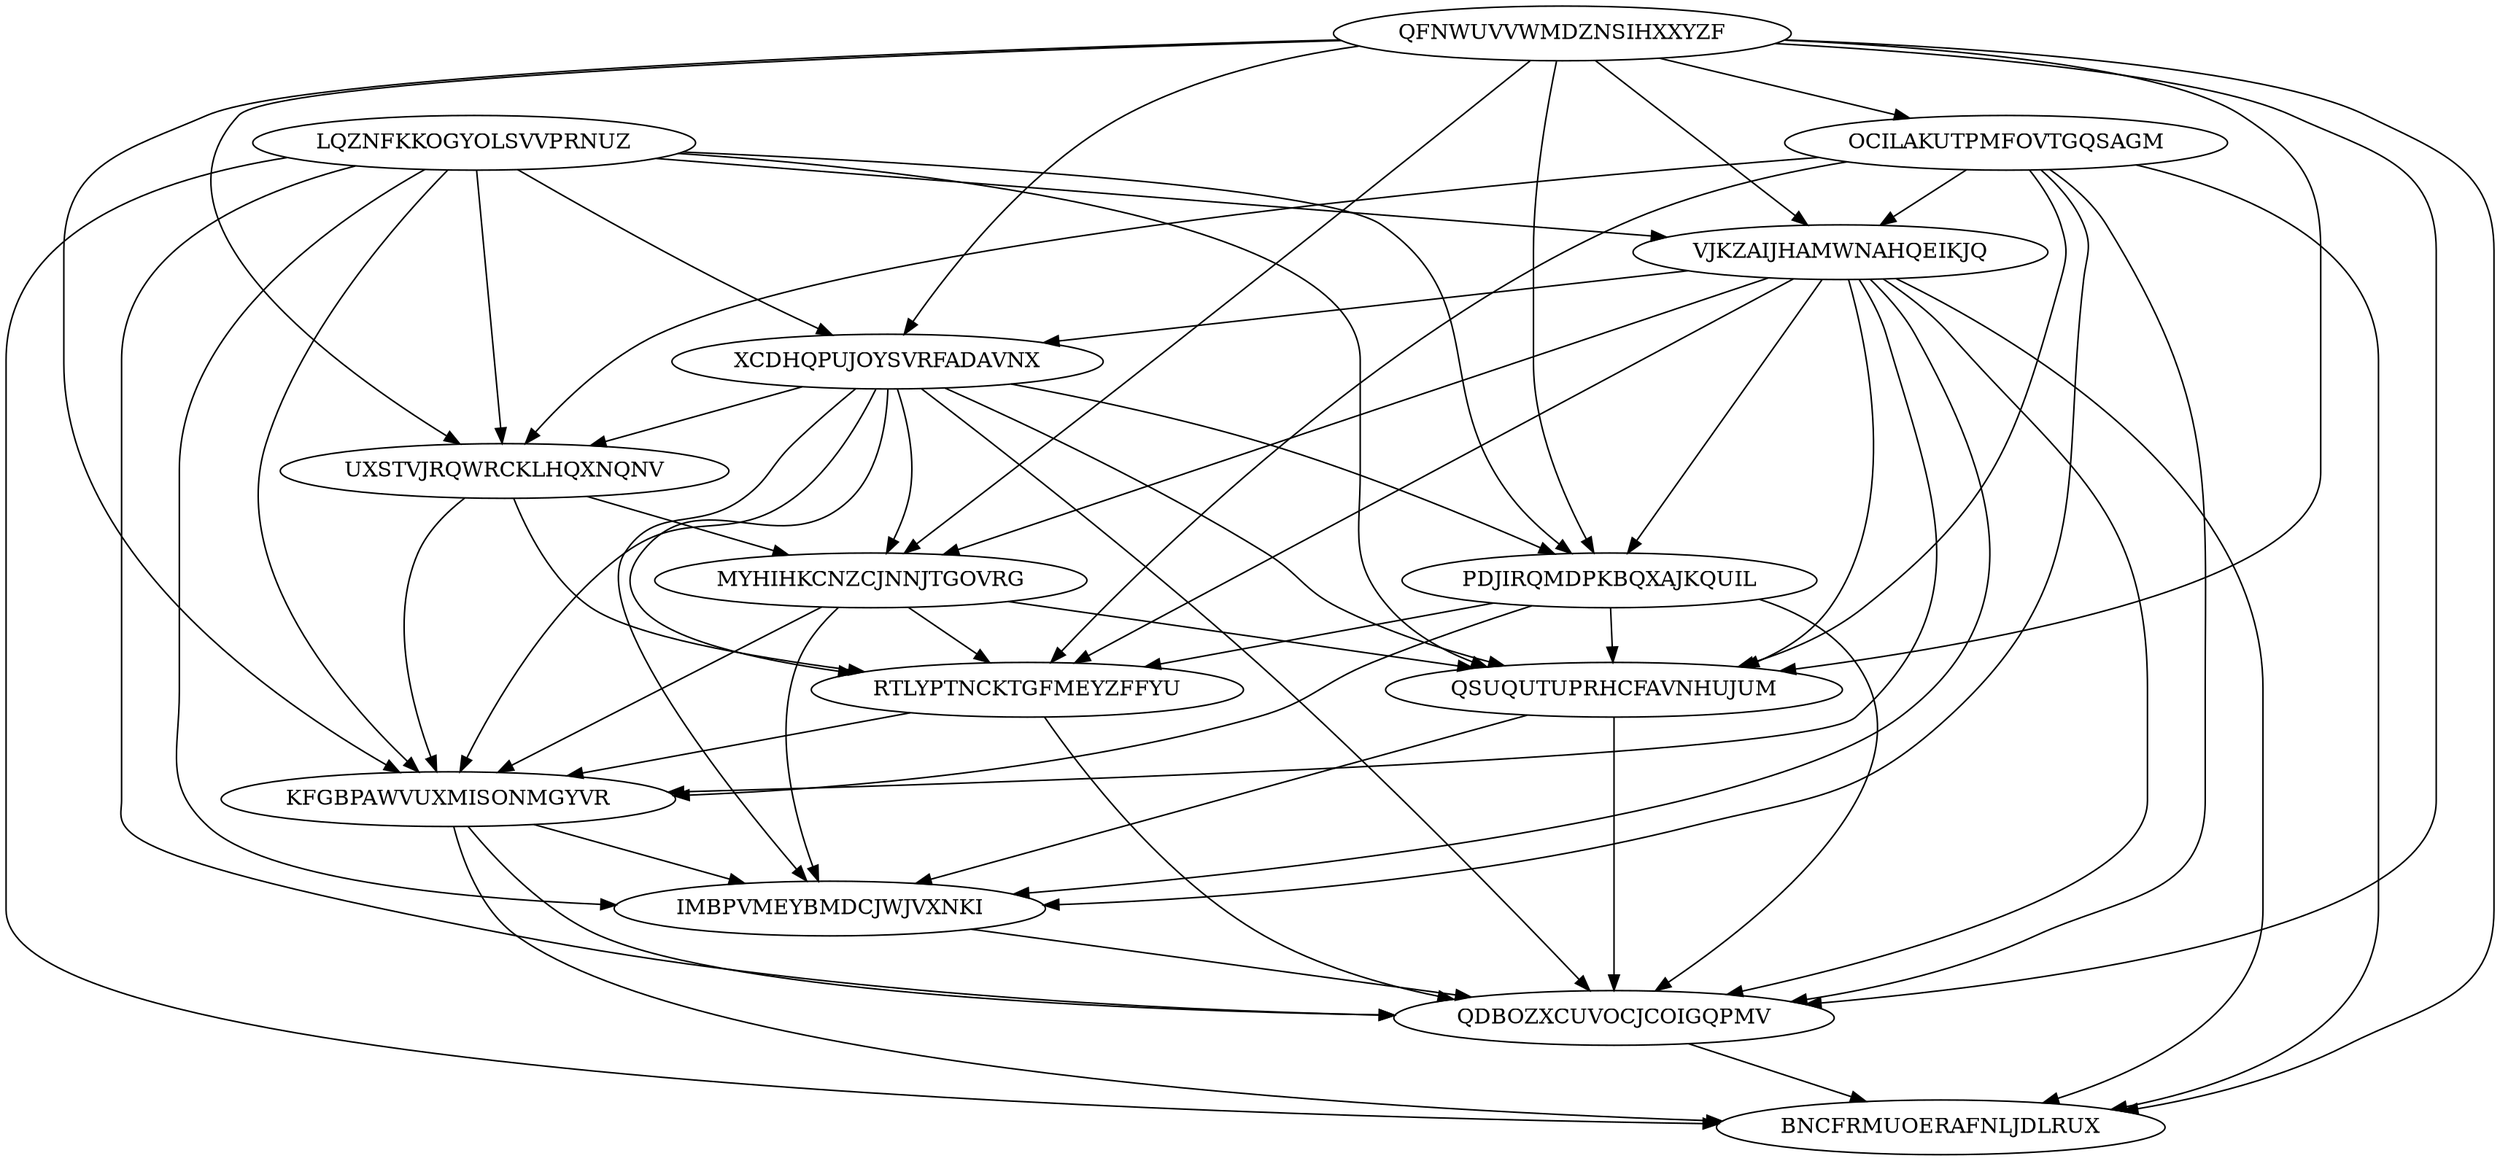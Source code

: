 digraph N14M63 {
	LQZNFKKOGYOLSVVPRNUZ	[Weight=15];
	QFNWUVVWMDZNSIHXXYZF	[Weight=20];
	OCILAKUTPMFOVTGQSAGM	[Weight=15];
	VJKZAIJHAMWNAHQEIKJQ	[Weight=17];
	XCDHQPUJOYSVRFADAVNX	[Weight=19];
	PDJIRQMDPKBQXAJKQUIL	[Weight=14];
	UXSTVJRQWRCKLHQXNQNV	[Weight=17];
	MYHIHKCNZCJNNJTGOVRG	[Weight=16];
	RTLYPTNCKTGFMEYZFFYU	[Weight=20];
	KFGBPAWVUXMISONMGYVR	[Weight=19];
	QSUQUTUPRHCFAVNHUJUM	[Weight=11];
	IMBPVMEYBMDCJWJVXNKI	[Weight=11];
	QDBOZXCUVOCJCOIGQPMV	[Weight=20];
	BNCFRMUOERAFNLJDLRUX	[Weight=17];
	XCDHQPUJOYSVRFADAVNX -> QSUQUTUPRHCFAVNHUJUM [Weight=12];
	PDJIRQMDPKBQXAJKQUIL -> QSUQUTUPRHCFAVNHUJUM [Weight=10];
	XCDHQPUJOYSVRFADAVNX -> IMBPVMEYBMDCJWJVXNKI [Weight=19];
	RTLYPTNCKTGFMEYZFFYU -> QDBOZXCUVOCJCOIGQPMV [Weight=17];
	UXSTVJRQWRCKLHQXNQNV -> RTLYPTNCKTGFMEYZFFYU [Weight=13];
	VJKZAIJHAMWNAHQEIKJQ -> QDBOZXCUVOCJCOIGQPMV [Weight=19];
	QFNWUVVWMDZNSIHXXYZF -> KFGBPAWVUXMISONMGYVR [Weight=13];
	QFNWUVVWMDZNSIHXXYZF -> BNCFRMUOERAFNLJDLRUX [Weight=14];
	QFNWUVVWMDZNSIHXXYZF -> VJKZAIJHAMWNAHQEIKJQ [Weight=20];
	QSUQUTUPRHCFAVNHUJUM -> QDBOZXCUVOCJCOIGQPMV [Weight=17];
	OCILAKUTPMFOVTGQSAGM -> RTLYPTNCKTGFMEYZFFYU [Weight=18];
	XCDHQPUJOYSVRFADAVNX -> QDBOZXCUVOCJCOIGQPMV [Weight=18];
	LQZNFKKOGYOLSVVPRNUZ -> QSUQUTUPRHCFAVNHUJUM [Weight=14];
	LQZNFKKOGYOLSVVPRNUZ -> VJKZAIJHAMWNAHQEIKJQ [Weight=19];
	LQZNFKKOGYOLSVVPRNUZ -> XCDHQPUJOYSVRFADAVNX [Weight=17];
	OCILAKUTPMFOVTGQSAGM -> QSUQUTUPRHCFAVNHUJUM [Weight=11];
	QFNWUVVWMDZNSIHXXYZF -> PDJIRQMDPKBQXAJKQUIL [Weight=10];
	MYHIHKCNZCJNNJTGOVRG -> RTLYPTNCKTGFMEYZFFYU [Weight=20];
	LQZNFKKOGYOLSVVPRNUZ -> BNCFRMUOERAFNLJDLRUX [Weight=12];
	KFGBPAWVUXMISONMGYVR -> BNCFRMUOERAFNLJDLRUX [Weight=19];
	UXSTVJRQWRCKLHQXNQNV -> KFGBPAWVUXMISONMGYVR [Weight=11];
	LQZNFKKOGYOLSVVPRNUZ -> PDJIRQMDPKBQXAJKQUIL [Weight=15];
	QFNWUVVWMDZNSIHXXYZF -> MYHIHKCNZCJNNJTGOVRG [Weight=13];
	VJKZAIJHAMWNAHQEIKJQ -> BNCFRMUOERAFNLJDLRUX [Weight=19];
	PDJIRQMDPKBQXAJKQUIL -> RTLYPTNCKTGFMEYZFFYU [Weight=14];
	OCILAKUTPMFOVTGQSAGM -> IMBPVMEYBMDCJWJVXNKI [Weight=12];
	IMBPVMEYBMDCJWJVXNKI -> QDBOZXCUVOCJCOIGQPMV [Weight=12];
	LQZNFKKOGYOLSVVPRNUZ -> IMBPVMEYBMDCJWJVXNKI [Weight=10];
	OCILAKUTPMFOVTGQSAGM -> VJKZAIJHAMWNAHQEIKJQ [Weight=19];
	XCDHQPUJOYSVRFADAVNX -> RTLYPTNCKTGFMEYZFFYU [Weight=10];
	KFGBPAWVUXMISONMGYVR -> QDBOZXCUVOCJCOIGQPMV [Weight=19];
	XCDHQPUJOYSVRFADAVNX -> UXSTVJRQWRCKLHQXNQNV [Weight=11];
	PDJIRQMDPKBQXAJKQUIL -> QDBOZXCUVOCJCOIGQPMV [Weight=10];
	MYHIHKCNZCJNNJTGOVRG -> KFGBPAWVUXMISONMGYVR [Weight=14];
	VJKZAIJHAMWNAHQEIKJQ -> XCDHQPUJOYSVRFADAVNX [Weight=19];
	VJKZAIJHAMWNAHQEIKJQ -> QSUQUTUPRHCFAVNHUJUM [Weight=13];
	VJKZAIJHAMWNAHQEIKJQ -> IMBPVMEYBMDCJWJVXNKI [Weight=16];
	QFNWUVVWMDZNSIHXXYZF -> QDBOZXCUVOCJCOIGQPMV [Weight=11];
	PDJIRQMDPKBQXAJKQUIL -> KFGBPAWVUXMISONMGYVR [Weight=14];
	QSUQUTUPRHCFAVNHUJUM -> IMBPVMEYBMDCJWJVXNKI [Weight=15];
	XCDHQPUJOYSVRFADAVNX -> KFGBPAWVUXMISONMGYVR [Weight=11];
	XCDHQPUJOYSVRFADAVNX -> PDJIRQMDPKBQXAJKQUIL [Weight=15];
	OCILAKUTPMFOVTGQSAGM -> BNCFRMUOERAFNLJDLRUX [Weight=20];
	LQZNFKKOGYOLSVVPRNUZ -> KFGBPAWVUXMISONMGYVR [Weight=19];
	LQZNFKKOGYOLSVVPRNUZ -> QDBOZXCUVOCJCOIGQPMV [Weight=13];
	MYHIHKCNZCJNNJTGOVRG -> IMBPVMEYBMDCJWJVXNKI [Weight=20];
	VJKZAIJHAMWNAHQEIKJQ -> KFGBPAWVUXMISONMGYVR [Weight=18];
	QFNWUVVWMDZNSIHXXYZF -> OCILAKUTPMFOVTGQSAGM [Weight=11];
	QFNWUVVWMDZNSIHXXYZF -> UXSTVJRQWRCKLHQXNQNV [Weight=10];
	OCILAKUTPMFOVTGQSAGM -> UXSTVJRQWRCKLHQXNQNV [Weight=12];
	XCDHQPUJOYSVRFADAVNX -> MYHIHKCNZCJNNJTGOVRG [Weight=14];
	QFNWUVVWMDZNSIHXXYZF -> QSUQUTUPRHCFAVNHUJUM [Weight=12];
	OCILAKUTPMFOVTGQSAGM -> QDBOZXCUVOCJCOIGQPMV [Weight=20];
	LQZNFKKOGYOLSVVPRNUZ -> UXSTVJRQWRCKLHQXNQNV [Weight=17];
	MYHIHKCNZCJNNJTGOVRG -> QSUQUTUPRHCFAVNHUJUM [Weight=12];
	RTLYPTNCKTGFMEYZFFYU -> KFGBPAWVUXMISONMGYVR [Weight=17];
	VJKZAIJHAMWNAHQEIKJQ -> RTLYPTNCKTGFMEYZFFYU [Weight=19];
	QFNWUVVWMDZNSIHXXYZF -> XCDHQPUJOYSVRFADAVNX [Weight=12];
	KFGBPAWVUXMISONMGYVR -> IMBPVMEYBMDCJWJVXNKI [Weight=12];
	UXSTVJRQWRCKLHQXNQNV -> MYHIHKCNZCJNNJTGOVRG [Weight=15];
	VJKZAIJHAMWNAHQEIKJQ -> MYHIHKCNZCJNNJTGOVRG [Weight=12];
	QDBOZXCUVOCJCOIGQPMV -> BNCFRMUOERAFNLJDLRUX [Weight=14];
	VJKZAIJHAMWNAHQEIKJQ -> PDJIRQMDPKBQXAJKQUIL [Weight=12];
}
